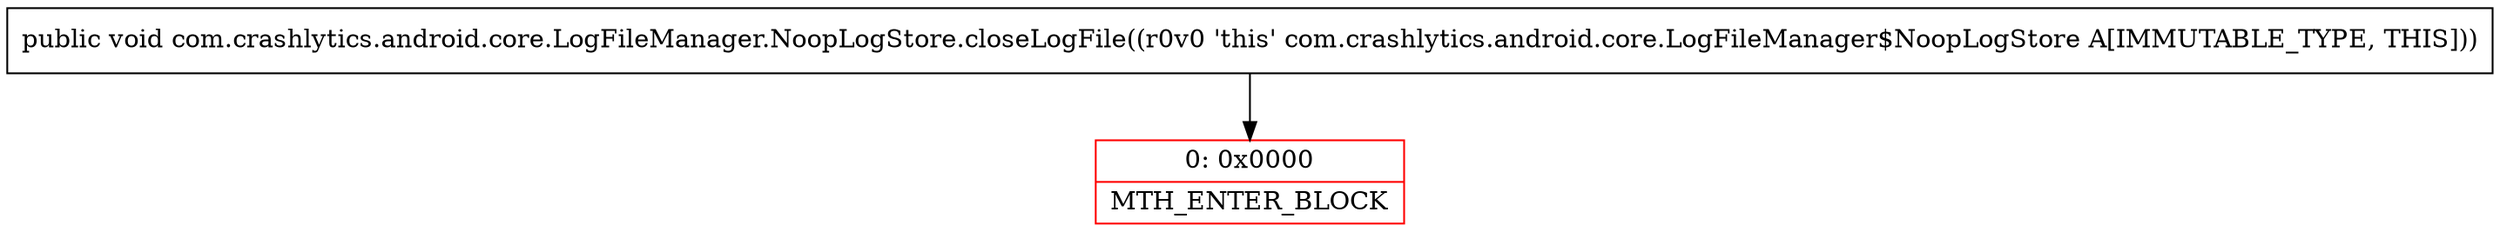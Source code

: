 digraph "CFG forcom.crashlytics.android.core.LogFileManager.NoopLogStore.closeLogFile()V" {
subgraph cluster_Region_1709377803 {
label = "R(0)";
node [shape=record,color=blue];
}
Node_0 [shape=record,color=red,label="{0\:\ 0x0000|MTH_ENTER_BLOCK\l}"];
MethodNode[shape=record,label="{public void com.crashlytics.android.core.LogFileManager.NoopLogStore.closeLogFile((r0v0 'this' com.crashlytics.android.core.LogFileManager$NoopLogStore A[IMMUTABLE_TYPE, THIS])) }"];
MethodNode -> Node_0;
}


